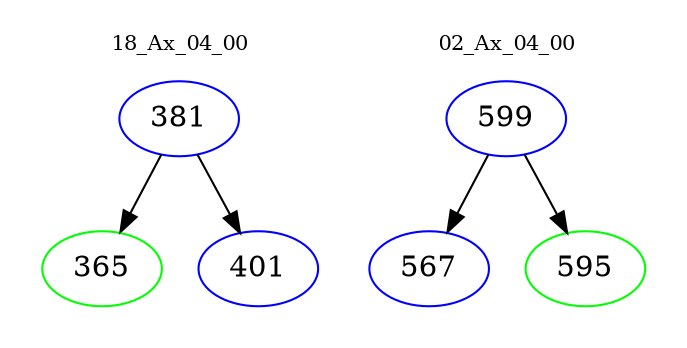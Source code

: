digraph{
subgraph cluster_0 {
color = white
label = "18_Ax_04_00";
fontsize=10;
T0_381 [label="381", color="blue"]
T0_381 -> T0_365 [color="black"]
T0_365 [label="365", color="green"]
T0_381 -> T0_401 [color="black"]
T0_401 [label="401", color="blue"]
}
subgraph cluster_1 {
color = white
label = "02_Ax_04_00";
fontsize=10;
T1_599 [label="599", color="blue"]
T1_599 -> T1_567 [color="black"]
T1_567 [label="567", color="blue"]
T1_599 -> T1_595 [color="black"]
T1_595 [label="595", color="green"]
}
}
